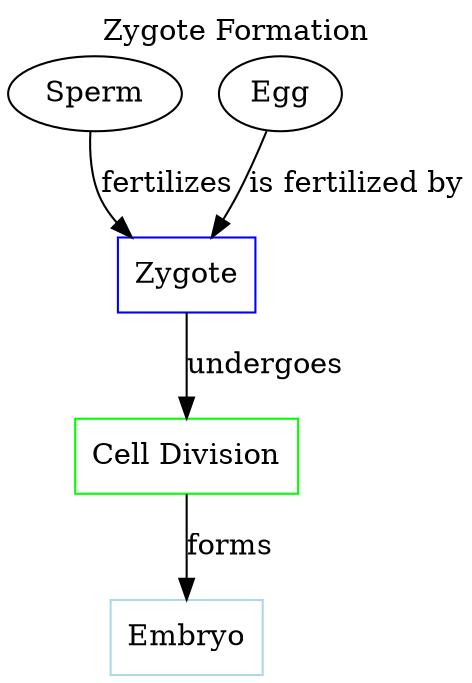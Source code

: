 digraph biological_zygote {
    rankdir=TB;
    node [shape=ellipse];

    labelloc="t"; // Position of the title
    label="Zygote Formation"; // Title

    // Biological Nodes
    sperm [label="Sperm"];
    egg [label="Egg"];
    zygote [label="Zygote", shape=box, color=blue];
    division [label="Cell Division", shape=box, color=green];
    embryo [label="Embryo", shape=box, color=lightblue];

    // Edges
    sperm -> zygote [label="fertilizes"];
    egg -> zygote [label="is fertilized by"];
    zygote -> division [label="undergoes"];
    division -> embryo [label="forms"];

    // Additional info
    sperm [tooltip="Male reproductive cell"];
    egg [tooltip="Female reproductive cell"];
    zygote [tooltip="Initial cell formed when two gamete cells fuse"];
    division [tooltip="Rapid cell divisions post fertilization"];
    embryo [tooltip="Early stage of development post division"];
}
